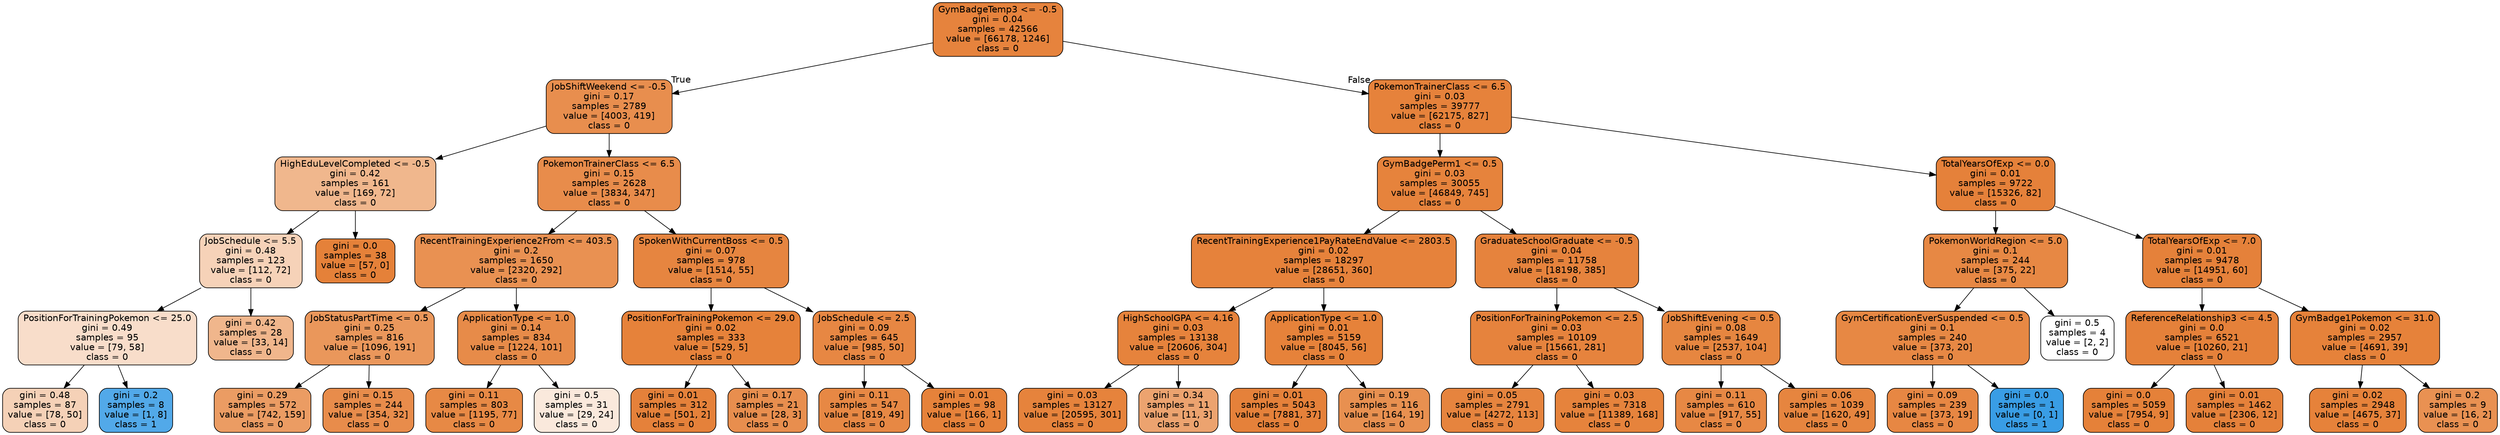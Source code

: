 digraph Tree {
node [shape=box, style="filled, rounded", color="black", fontname=helvetica] ;
edge [fontname=helvetica] ;
0 [label="GymBadgeTemp3 <= -0.5\ngini = 0.04\nsamples = 42566\nvalue = [66178, 1246]\nclass = 0", fillcolor="#e58139fa"] ;
1 [label="JobShiftWeekend <= -0.5\ngini = 0.17\nsamples = 2789\nvalue = [4003, 419]\nclass = 0", fillcolor="#e58139e4"] ;
0 -> 1 [labeldistance=2.5, labelangle=45, headlabel="True"] ;
2 [label="HighEduLevelCompleted <= -0.5\ngini = 0.42\nsamples = 161\nvalue = [169, 72]\nclass = 0", fillcolor="#e5813992"] ;
1 -> 2 ;
3 [label="JobSchedule <= 5.5\ngini = 0.48\nsamples = 123\nvalue = [112, 72]\nclass = 0", fillcolor="#e581395b"] ;
2 -> 3 ;
4 [label="PositionForTrainingPokemon <= 25.0\ngini = 0.49\nsamples = 95\nvalue = [79, 58]\nclass = 0", fillcolor="#e5813944"] ;
3 -> 4 ;
5 [label="gini = 0.48\nsamples = 87\nvalue = [78, 50]\nclass = 0", fillcolor="#e581395c"] ;
4 -> 5 ;
6 [label="gini = 0.2\nsamples = 8\nvalue = [1, 8]\nclass = 1", fillcolor="#399de5df"] ;
4 -> 6 ;
7 [label="gini = 0.42\nsamples = 28\nvalue = [33, 14]\nclass = 0", fillcolor="#e5813993"] ;
3 -> 7 ;
8 [label="gini = 0.0\nsamples = 38\nvalue = [57, 0]\nclass = 0", fillcolor="#e58139ff"] ;
2 -> 8 ;
9 [label="PokemonTrainerClass <= 6.5\ngini = 0.15\nsamples = 2628\nvalue = [3834, 347]\nclass = 0", fillcolor="#e58139e8"] ;
1 -> 9 ;
10 [label="RecentTrainingExperience2From <= 403.5\ngini = 0.2\nsamples = 1650\nvalue = [2320, 292]\nclass = 0", fillcolor="#e58139df"] ;
9 -> 10 ;
11 [label="JobStatusPartTime <= 0.5\ngini = 0.25\nsamples = 816\nvalue = [1096, 191]\nclass = 0", fillcolor="#e58139d3"] ;
10 -> 11 ;
12 [label="gini = 0.29\nsamples = 572\nvalue = [742, 159]\nclass = 0", fillcolor="#e58139c8"] ;
11 -> 12 ;
13 [label="gini = 0.15\nsamples = 244\nvalue = [354, 32]\nclass = 0", fillcolor="#e58139e8"] ;
11 -> 13 ;
14 [label="ApplicationType <= 1.0\ngini = 0.14\nsamples = 834\nvalue = [1224, 101]\nclass = 0", fillcolor="#e58139ea"] ;
10 -> 14 ;
15 [label="gini = 0.11\nsamples = 803\nvalue = [1195, 77]\nclass = 0", fillcolor="#e58139ef"] ;
14 -> 15 ;
16 [label="gini = 0.5\nsamples = 31\nvalue = [29, 24]\nclass = 0", fillcolor="#e581392c"] ;
14 -> 16 ;
17 [label="SpokenWithCurrentBoss <= 0.5\ngini = 0.07\nsamples = 978\nvalue = [1514, 55]\nclass = 0", fillcolor="#e58139f6"] ;
9 -> 17 ;
18 [label="PositionForTrainingPokemon <= 29.0\ngini = 0.02\nsamples = 333\nvalue = [529, 5]\nclass = 0", fillcolor="#e58139fd"] ;
17 -> 18 ;
19 [label="gini = 0.01\nsamples = 312\nvalue = [501, 2]\nclass = 0", fillcolor="#e58139fe"] ;
18 -> 19 ;
20 [label="gini = 0.17\nsamples = 21\nvalue = [28, 3]\nclass = 0", fillcolor="#e58139e4"] ;
18 -> 20 ;
21 [label="JobSchedule <= 2.5\ngini = 0.09\nsamples = 645\nvalue = [985, 50]\nclass = 0", fillcolor="#e58139f2"] ;
17 -> 21 ;
22 [label="gini = 0.11\nsamples = 547\nvalue = [819, 49]\nclass = 0", fillcolor="#e58139f0"] ;
21 -> 22 ;
23 [label="gini = 0.01\nsamples = 98\nvalue = [166, 1]\nclass = 0", fillcolor="#e58139fd"] ;
21 -> 23 ;
24 [label="PokemonTrainerClass <= 6.5\ngini = 0.03\nsamples = 39777\nvalue = [62175, 827]\nclass = 0", fillcolor="#e58139fc"] ;
0 -> 24 [labeldistance=2.5, labelangle=-45, headlabel="False"] ;
25 [label="GymBadgePerm1 <= 0.5\ngini = 0.03\nsamples = 30055\nvalue = [46849, 745]\nclass = 0", fillcolor="#e58139fb"] ;
24 -> 25 ;
26 [label="RecentTrainingExperience1PayRateEndValue <= 2803.5\ngini = 0.02\nsamples = 18297\nvalue = [28651, 360]\nclass = 0", fillcolor="#e58139fc"] ;
25 -> 26 ;
27 [label="HighSchoolGPA <= 4.16\ngini = 0.03\nsamples = 13138\nvalue = [20606, 304]\nclass = 0", fillcolor="#e58139fb"] ;
26 -> 27 ;
28 [label="gini = 0.03\nsamples = 13127\nvalue = [20595, 301]\nclass = 0", fillcolor="#e58139fb"] ;
27 -> 28 ;
29 [label="gini = 0.34\nsamples = 11\nvalue = [11, 3]\nclass = 0", fillcolor="#e58139b9"] ;
27 -> 29 ;
30 [label="ApplicationType <= 1.0\ngini = 0.01\nsamples = 5159\nvalue = [8045, 56]\nclass = 0", fillcolor="#e58139fd"] ;
26 -> 30 ;
31 [label="gini = 0.01\nsamples = 5043\nvalue = [7881, 37]\nclass = 0", fillcolor="#e58139fe"] ;
30 -> 31 ;
32 [label="gini = 0.19\nsamples = 116\nvalue = [164, 19]\nclass = 0", fillcolor="#e58139e1"] ;
30 -> 32 ;
33 [label="GraduateSchoolGraduate <= -0.5\ngini = 0.04\nsamples = 11758\nvalue = [18198, 385]\nclass = 0", fillcolor="#e58139fa"] ;
25 -> 33 ;
34 [label="PositionForTrainingPokemon <= 2.5\ngini = 0.03\nsamples = 10109\nvalue = [15661, 281]\nclass = 0", fillcolor="#e58139fa"] ;
33 -> 34 ;
35 [label="gini = 0.05\nsamples = 2791\nvalue = [4272, 113]\nclass = 0", fillcolor="#e58139f8"] ;
34 -> 35 ;
36 [label="gini = 0.03\nsamples = 7318\nvalue = [11389, 168]\nclass = 0", fillcolor="#e58139fb"] ;
34 -> 36 ;
37 [label="JobShiftEvening <= 0.5\ngini = 0.08\nsamples = 1649\nvalue = [2537, 104]\nclass = 0", fillcolor="#e58139f5"] ;
33 -> 37 ;
38 [label="gini = 0.11\nsamples = 610\nvalue = [917, 55]\nclass = 0", fillcolor="#e58139f0"] ;
37 -> 38 ;
39 [label="gini = 0.06\nsamples = 1039\nvalue = [1620, 49]\nclass = 0", fillcolor="#e58139f7"] ;
37 -> 39 ;
40 [label="TotalYearsOfExp <= 0.0\ngini = 0.01\nsamples = 9722\nvalue = [15326, 82]\nclass = 0", fillcolor="#e58139fe"] ;
24 -> 40 ;
41 [label="PokemonWorldRegion <= 5.0\ngini = 0.1\nsamples = 244\nvalue = [375, 22]\nclass = 0", fillcolor="#e58139f0"] ;
40 -> 41 ;
42 [label="GymCertificationEverSuspended <= 0.5\ngini = 0.1\nsamples = 240\nvalue = [373, 20]\nclass = 0", fillcolor="#e58139f1"] ;
41 -> 42 ;
43 [label="gini = 0.09\nsamples = 239\nvalue = [373, 19]\nclass = 0", fillcolor="#e58139f2"] ;
42 -> 43 ;
44 [label="gini = 0.0\nsamples = 1\nvalue = [0, 1]\nclass = 1", fillcolor="#399de5ff"] ;
42 -> 44 ;
45 [label="gini = 0.5\nsamples = 4\nvalue = [2, 2]\nclass = 0", fillcolor="#e5813900"] ;
41 -> 45 ;
46 [label="TotalYearsOfExp <= 7.0\ngini = 0.01\nsamples = 9478\nvalue = [14951, 60]\nclass = 0", fillcolor="#e58139fe"] ;
40 -> 46 ;
47 [label="ReferenceRelationship3 <= 4.5\ngini = 0.0\nsamples = 6521\nvalue = [10260, 21]\nclass = 0", fillcolor="#e58139fe"] ;
46 -> 47 ;
48 [label="gini = 0.0\nsamples = 5059\nvalue = [7954, 9]\nclass = 0", fillcolor="#e58139ff"] ;
47 -> 48 ;
49 [label="gini = 0.01\nsamples = 1462\nvalue = [2306, 12]\nclass = 0", fillcolor="#e58139fe"] ;
47 -> 49 ;
50 [label="GymBadge1Pokemon <= 31.0\ngini = 0.02\nsamples = 2957\nvalue = [4691, 39]\nclass = 0", fillcolor="#e58139fd"] ;
46 -> 50 ;
51 [label="gini = 0.02\nsamples = 2948\nvalue = [4675, 37]\nclass = 0", fillcolor="#e58139fd"] ;
50 -> 51 ;
52 [label="gini = 0.2\nsamples = 9\nvalue = [16, 2]\nclass = 0", fillcolor="#e58139df"] ;
50 -> 52 ;
}